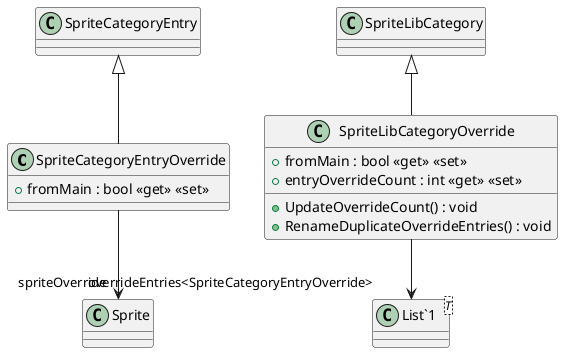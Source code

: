 @startuml
class SpriteCategoryEntryOverride {
    + fromMain : bool <<get>> <<set>>
}
class SpriteLibCategoryOverride {
    + fromMain : bool <<get>> <<set>>
    + entryOverrideCount : int <<get>> <<set>>
    + UpdateOverrideCount() : void
    + RenameDuplicateOverrideEntries() : void
}
class "List`1"<T> {
}
SpriteCategoryEntry <|-- SpriteCategoryEntryOverride
SpriteCategoryEntryOverride --> "spriteOverride" Sprite
SpriteLibCategory <|-- SpriteLibCategoryOverride
SpriteLibCategoryOverride --> "overrideEntries<SpriteCategoryEntryOverride>" "List`1"
@enduml
